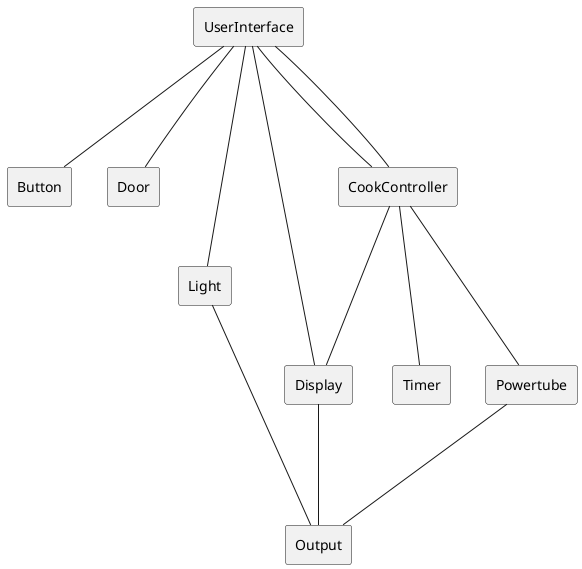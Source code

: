@startuml

hide circle
skinparam classAttributeIconSize 0

rectangle "Button" {
}

rectangle "Door" {
}

rectangle "UserInterface" {
}

rectangle "Light" {
}

rectangle "Display" {
}

rectangle "CookController" {
}

rectangle "Timer" {
}

rectangle "Output" {
}

rectangle "Powertube" {
}

Display --- Output

Light --- Output

Powertube --- Output

CookController --- UserInterface

CookController --- Display

CookController --- Powertube

CookController --- Timer

UserInterface --- CookController

UserInterface --- Button

UserInterface --- Door

UserInterface --- Light

UserInterface --- Display
@enduml